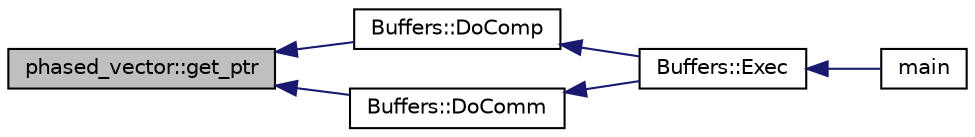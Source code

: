 digraph "phased_vector::get_ptr"
{
 // INTERACTIVE_SVG=YES
  edge [fontname="Helvetica",fontsize="10",labelfontname="Helvetica",labelfontsize="10"];
  node [fontname="Helvetica",fontsize="10",shape=record];
  rankdir="LR";
  Node1 [label="phased_vector::get_ptr",height=0.2,width=0.4,color="black", fillcolor="grey75", style="filled", fontcolor="black"];
  Node1 -> Node2 [dir="back",color="midnightblue",fontsize="10",style="solid",fontname="Helvetica"];
  Node2 [label="Buffers::DoComp",height=0.2,width=0.4,color="black", fillcolor="white", style="filled",URL="$classBuffers.html#af6b4929a4fe681f652ffe15ae005dda2",tooltip="Execute the computation for one phase. "];
  Node2 -> Node3 [dir="back",color="midnightblue",fontsize="10",style="solid",fontname="Helvetica"];
  Node3 [label="Buffers::Exec",height=0.2,width=0.4,color="black", fillcolor="white", style="filled",URL="$classBuffers.html#a41d7411c550c9bcacb20f444b4d33368",tooltip="Execute the computations and communication for all phases. "];
  Node3 -> Node4 [dir="back",color="midnightblue",fontsize="10",style="solid",fontname="Helvetica"];
  Node4 [label="main",height=0.2,width=0.4,color="black", fillcolor="white", style="filled",URL="$pdmpk__exec_8cc.html#a0ddf1224851353fc92bfbff6f499fa97",tooltip="Execute the buffers generated by Buffers::Load. "];
  Node1 -> Node5 [dir="back",color="midnightblue",fontsize="10",style="solid",fontname="Helvetica"];
  Node5 [label="Buffers::DoComm",height=0.2,width=0.4,color="black", fillcolor="white", style="filled",URL="$classBuffers.html#aaf26f7b71975a22bb4af50be27a6e408",tooltip="Execute the communication for one phase. "];
  Node5 -> Node3 [dir="back",color="midnightblue",fontsize="10",style="solid",fontname="Helvetica"];
}
